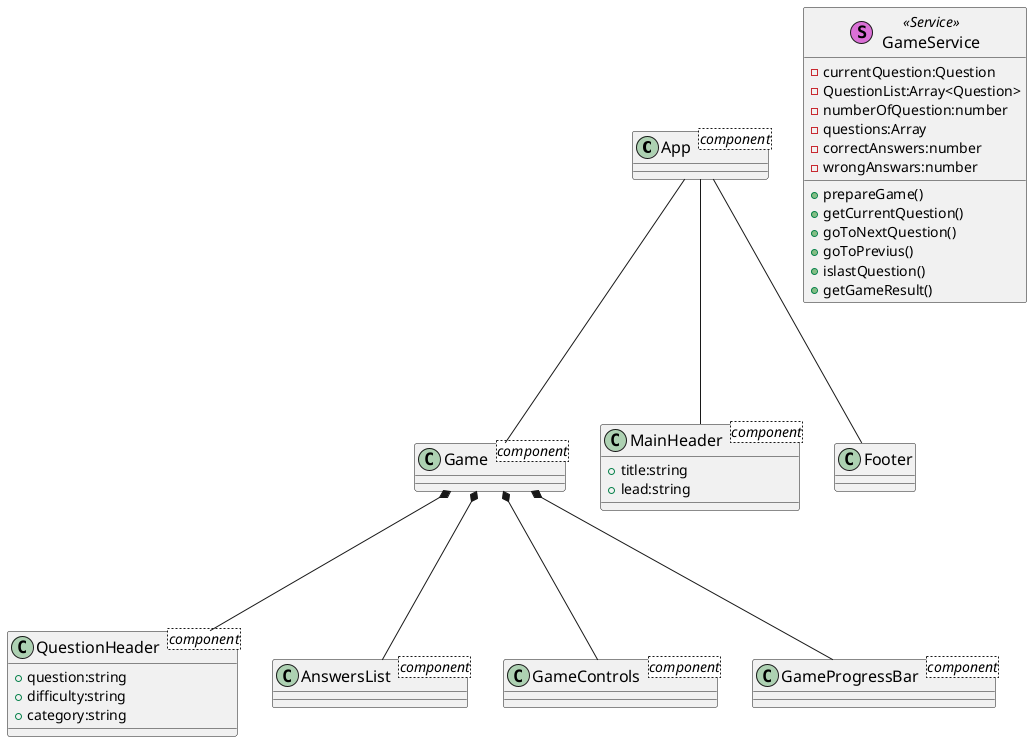 @startuml

'https://plantuml.com/skinparam
'https://plantuml-documentation.readthedocs.io/en/latest/formatting/all-skin-params.html
'java -jar plantuml.jar -language

skinparam shadowing false
skinparam classFontSize 16
skinparam classStereotypeFontSize 14
'skinparam monochrome reverse
'skinparam classFontColor red
'skinparam classFontName Aapex


  App --- Game
  App --- MainHeader
  App --- Footer

  Game *--- QuestionHeader 
  Game *--- AnswersList
  Game *--- GameControls
  Game *--- GameProgressBar

  class App <component> {}

  class MainHeader <component> {
    + title:string
    + lead:string 
  }

  class QuestionHeader <component> {
    + question:string
    + difficulty:string
    + category:string
  }

  class Game <component>
  class GameControls <component>
  class GameProgressBar <component>
  class AnswersList <component>


  
  class GameService << (S,orchid) Service >> {
      - currentQuestion:Question
      - QuestionList:Array<Question>
      - numberOfQuestion:number
      - questions:Array
      - correctAnswers:number
      - wrongAnswars:number
      ' imposta la partita imposta la pria domanda
      + prepareGame()
      + getCurrentQuestion()
      + goToNextQuestion()
      + goToPrevius()
      + islastQuestion()
      + getGameResult()
  }
@enduml